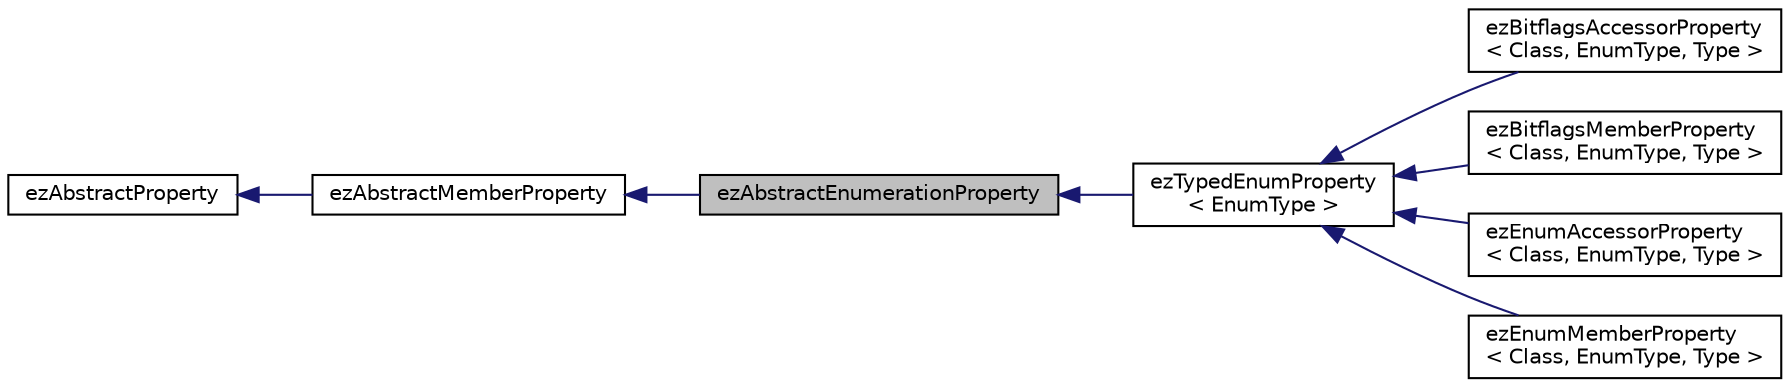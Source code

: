 digraph "ezAbstractEnumerationProperty"
{
 // LATEX_PDF_SIZE
  edge [fontname="Helvetica",fontsize="10",labelfontname="Helvetica",labelfontsize="10"];
  node [fontname="Helvetica",fontsize="10",shape=record];
  rankdir="LR";
  Node1 [label="ezAbstractEnumerationProperty",height=0.2,width=0.4,color="black", fillcolor="grey75", style="filled", fontcolor="black",tooltip="The base class for enum and bitflags member properties."];
  Node2 -> Node1 [dir="back",color="midnightblue",fontsize="10",style="solid",fontname="Helvetica"];
  Node2 [label="ezAbstractMemberProperty",height=0.2,width=0.4,color="black", fillcolor="white", style="filled",URL="$da/d67/classez_abstract_member_property.htm",tooltip="This is the base class for all properties that are members of a class. It provides more information a..."];
  Node3 -> Node2 [dir="back",color="midnightblue",fontsize="10",style="solid",fontname="Helvetica"];
  Node3 [label="ezAbstractProperty",height=0.2,width=0.4,color="black", fillcolor="white", style="filled",URL="$d6/d81/classez_abstract_property.htm",tooltip="This is the base interface for all properties in the reflection system. It provides enough informatio..."];
  Node1 -> Node4 [dir="back",color="midnightblue",fontsize="10",style="solid",fontname="Helvetica"];
  Node4 [label="ezTypedEnumProperty\l\< EnumType \>",height=0.2,width=0.4,color="black", fillcolor="white", style="filled",URL="$db/d5d/classez_typed_enum_property.htm",tooltip="[internal] Base class for enum / bitflags properties that already defines the type."];
  Node4 -> Node5 [dir="back",color="midnightblue",fontsize="10",style="solid",fontname="Helvetica"];
  Node5 [label="ezBitflagsAccessorProperty\l\< Class, EnumType, Type \>",height=0.2,width=0.4,color="black", fillcolor="white", style="filled",URL="$d6/d58/classez_bitflags_accessor_property.htm",tooltip="[internal] An implementation of ezTypedEnumProperty that uses custom getter / setter functions to acc..."];
  Node4 -> Node6 [dir="back",color="midnightblue",fontsize="10",style="solid",fontname="Helvetica"];
  Node6 [label="ezBitflagsMemberProperty\l\< Class, EnumType, Type \>",height=0.2,width=0.4,color="black", fillcolor="white", style="filled",URL="$d0/d3e/classez_bitflags_member_property.htm",tooltip="[internal] An implementation of ezTypedEnumProperty that accesses the bitflags property data directly..."];
  Node4 -> Node7 [dir="back",color="midnightblue",fontsize="10",style="solid",fontname="Helvetica"];
  Node7 [label="ezEnumAccessorProperty\l\< Class, EnumType, Type \>",height=0.2,width=0.4,color="black", fillcolor="white", style="filled",URL="$da/dd4/classez_enum_accessor_property.htm",tooltip="[internal] An implementation of ezTypedEnumProperty that uses custom getter / setter functions to acc..."];
  Node4 -> Node8 [dir="back",color="midnightblue",fontsize="10",style="solid",fontname="Helvetica"];
  Node8 [label="ezEnumMemberProperty\l\< Class, EnumType, Type \>",height=0.2,width=0.4,color="black", fillcolor="white", style="filled",URL="$df/d6d/classez_enum_member_property.htm",tooltip="[internal] An implementation of ezTypedEnumProperty that accesses the enum property data directly."];
}
